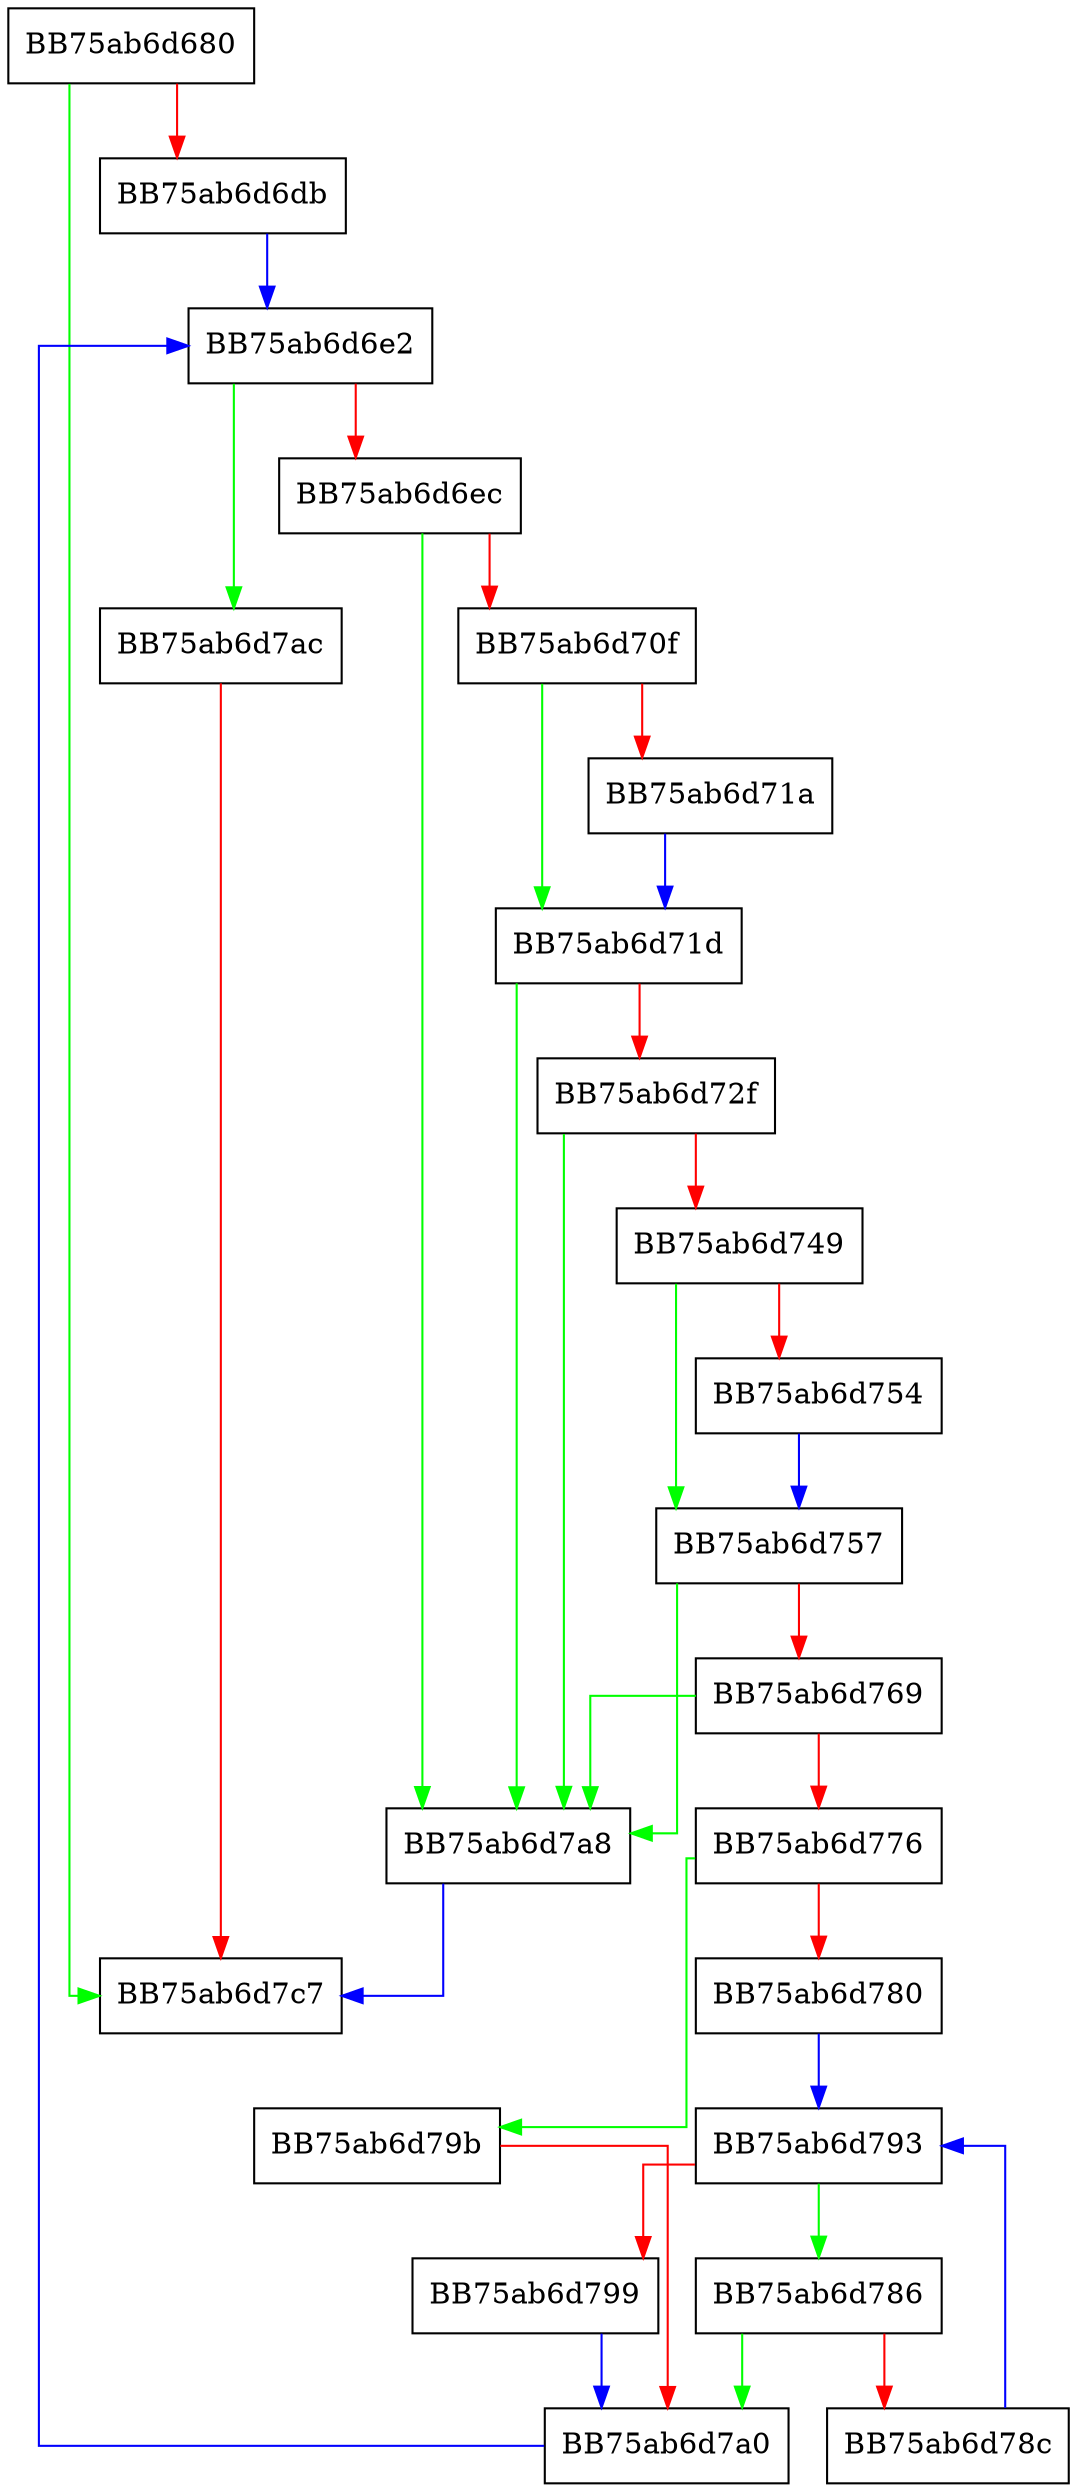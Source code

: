 digraph WriteSQLite {
  node [shape="box"];
  graph [splines=ortho];
  BB75ab6d680 -> BB75ab6d7c7 [color="green"];
  BB75ab6d680 -> BB75ab6d6db [color="red"];
  BB75ab6d6db -> BB75ab6d6e2 [color="blue"];
  BB75ab6d6e2 -> BB75ab6d7ac [color="green"];
  BB75ab6d6e2 -> BB75ab6d6ec [color="red"];
  BB75ab6d6ec -> BB75ab6d7a8 [color="green"];
  BB75ab6d6ec -> BB75ab6d70f [color="red"];
  BB75ab6d70f -> BB75ab6d71d [color="green"];
  BB75ab6d70f -> BB75ab6d71a [color="red"];
  BB75ab6d71a -> BB75ab6d71d [color="blue"];
  BB75ab6d71d -> BB75ab6d7a8 [color="green"];
  BB75ab6d71d -> BB75ab6d72f [color="red"];
  BB75ab6d72f -> BB75ab6d7a8 [color="green"];
  BB75ab6d72f -> BB75ab6d749 [color="red"];
  BB75ab6d749 -> BB75ab6d757 [color="green"];
  BB75ab6d749 -> BB75ab6d754 [color="red"];
  BB75ab6d754 -> BB75ab6d757 [color="blue"];
  BB75ab6d757 -> BB75ab6d7a8 [color="green"];
  BB75ab6d757 -> BB75ab6d769 [color="red"];
  BB75ab6d769 -> BB75ab6d7a8 [color="green"];
  BB75ab6d769 -> BB75ab6d776 [color="red"];
  BB75ab6d776 -> BB75ab6d79b [color="green"];
  BB75ab6d776 -> BB75ab6d780 [color="red"];
  BB75ab6d780 -> BB75ab6d793 [color="blue"];
  BB75ab6d786 -> BB75ab6d7a0 [color="green"];
  BB75ab6d786 -> BB75ab6d78c [color="red"];
  BB75ab6d78c -> BB75ab6d793 [color="blue"];
  BB75ab6d793 -> BB75ab6d786 [color="green"];
  BB75ab6d793 -> BB75ab6d799 [color="red"];
  BB75ab6d799 -> BB75ab6d7a0 [color="blue"];
  BB75ab6d79b -> BB75ab6d7a0 [color="red"];
  BB75ab6d7a0 -> BB75ab6d6e2 [color="blue"];
  BB75ab6d7a8 -> BB75ab6d7c7 [color="blue"];
  BB75ab6d7ac -> BB75ab6d7c7 [color="red"];
}